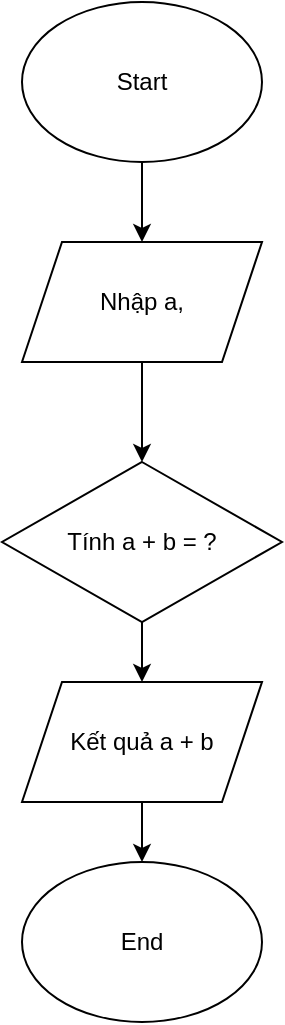 <mxfile version="24.8.6">
  <diagram name="Page-1" id="1UI3eBbX3OOugqC_eIK9">
    <mxGraphModel dx="1042" dy="565" grid="1" gridSize="10" guides="1" tooltips="1" connect="1" arrows="1" fold="1" page="1" pageScale="1" pageWidth="850" pageHeight="1100" math="0" shadow="0">
      <root>
        <mxCell id="0" />
        <mxCell id="1" parent="0" />
        <mxCell id="cjw5p2uJ5BD0bzxEdcK7-13" style="edgeStyle=orthogonalEdgeStyle;rounded=0;orthogonalLoop=1;jettySize=auto;html=1;exitX=0.5;exitY=1;exitDx=0;exitDy=0;entryX=0.5;entryY=0;entryDx=0;entryDy=0;" edge="1" parent="1" source="cjw5p2uJ5BD0bzxEdcK7-2" target="cjw5p2uJ5BD0bzxEdcK7-3">
          <mxGeometry relative="1" as="geometry" />
        </mxCell>
        <mxCell id="cjw5p2uJ5BD0bzxEdcK7-2" value="Start" style="ellipse;whiteSpace=wrap;html=1;" vertex="1" parent="1">
          <mxGeometry x="365" y="10" width="120" height="80" as="geometry" />
        </mxCell>
        <mxCell id="cjw5p2uJ5BD0bzxEdcK7-12" style="edgeStyle=orthogonalEdgeStyle;rounded=0;orthogonalLoop=1;jettySize=auto;html=1;exitX=0.5;exitY=1;exitDx=0;exitDy=0;" edge="1" parent="1" source="cjw5p2uJ5BD0bzxEdcK7-3" target="cjw5p2uJ5BD0bzxEdcK7-4">
          <mxGeometry relative="1" as="geometry" />
        </mxCell>
        <mxCell id="cjw5p2uJ5BD0bzxEdcK7-3" value="Nhập a," style="shape=parallelogram;perimeter=parallelogramPerimeter;whiteSpace=wrap;html=1;fixedSize=1;" vertex="1" parent="1">
          <mxGeometry x="365" y="130" width="120" height="60" as="geometry" />
        </mxCell>
        <mxCell id="cjw5p2uJ5BD0bzxEdcK7-23" style="edgeStyle=orthogonalEdgeStyle;rounded=0;orthogonalLoop=1;jettySize=auto;html=1;exitX=0.5;exitY=1;exitDx=0;exitDy=0;entryX=0.5;entryY=0;entryDx=0;entryDy=0;" edge="1" parent="1" source="cjw5p2uJ5BD0bzxEdcK7-4" target="cjw5p2uJ5BD0bzxEdcK7-21">
          <mxGeometry relative="1" as="geometry" />
        </mxCell>
        <mxCell id="cjw5p2uJ5BD0bzxEdcK7-4" value="Tính a + b = ?" style="rhombus;whiteSpace=wrap;html=1;" vertex="1" parent="1">
          <mxGeometry x="355" y="240" width="140" height="80" as="geometry" />
        </mxCell>
        <mxCell id="cjw5p2uJ5BD0bzxEdcK7-16" value="End" style="ellipse;whiteSpace=wrap;html=1;" vertex="1" parent="1">
          <mxGeometry x="365" y="440" width="120" height="80" as="geometry" />
        </mxCell>
        <mxCell id="cjw5p2uJ5BD0bzxEdcK7-24" style="edgeStyle=orthogonalEdgeStyle;rounded=0;orthogonalLoop=1;jettySize=auto;html=1;exitX=0.5;exitY=1;exitDx=0;exitDy=0;entryX=0.5;entryY=0;entryDx=0;entryDy=0;" edge="1" parent="1" source="cjw5p2uJ5BD0bzxEdcK7-21" target="cjw5p2uJ5BD0bzxEdcK7-16">
          <mxGeometry relative="1" as="geometry" />
        </mxCell>
        <mxCell id="cjw5p2uJ5BD0bzxEdcK7-21" value="Kết quả a + b" style="shape=parallelogram;perimeter=parallelogramPerimeter;whiteSpace=wrap;html=1;fixedSize=1;" vertex="1" parent="1">
          <mxGeometry x="365" y="350" width="120" height="60" as="geometry" />
        </mxCell>
      </root>
    </mxGraphModel>
  </diagram>
</mxfile>
